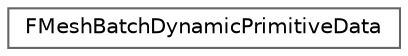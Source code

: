 digraph "Graphical Class Hierarchy"
{
 // INTERACTIVE_SVG=YES
 // LATEX_PDF_SIZE
  bgcolor="transparent";
  edge [fontname=Helvetica,fontsize=10,labelfontname=Helvetica,labelfontsize=10];
  node [fontname=Helvetica,fontsize=10,shape=box,height=0.2,width=0.4];
  rankdir="LR";
  Node0 [id="Node000000",label="FMeshBatchDynamicPrimitiveData",height=0.2,width=0.4,color="grey40", fillcolor="white", style="filled",URL="$d4/d71/structFMeshBatchDynamicPrimitiveData.html",tooltip="Dynamic primitive/instance data for a mesh batch element."];
}
